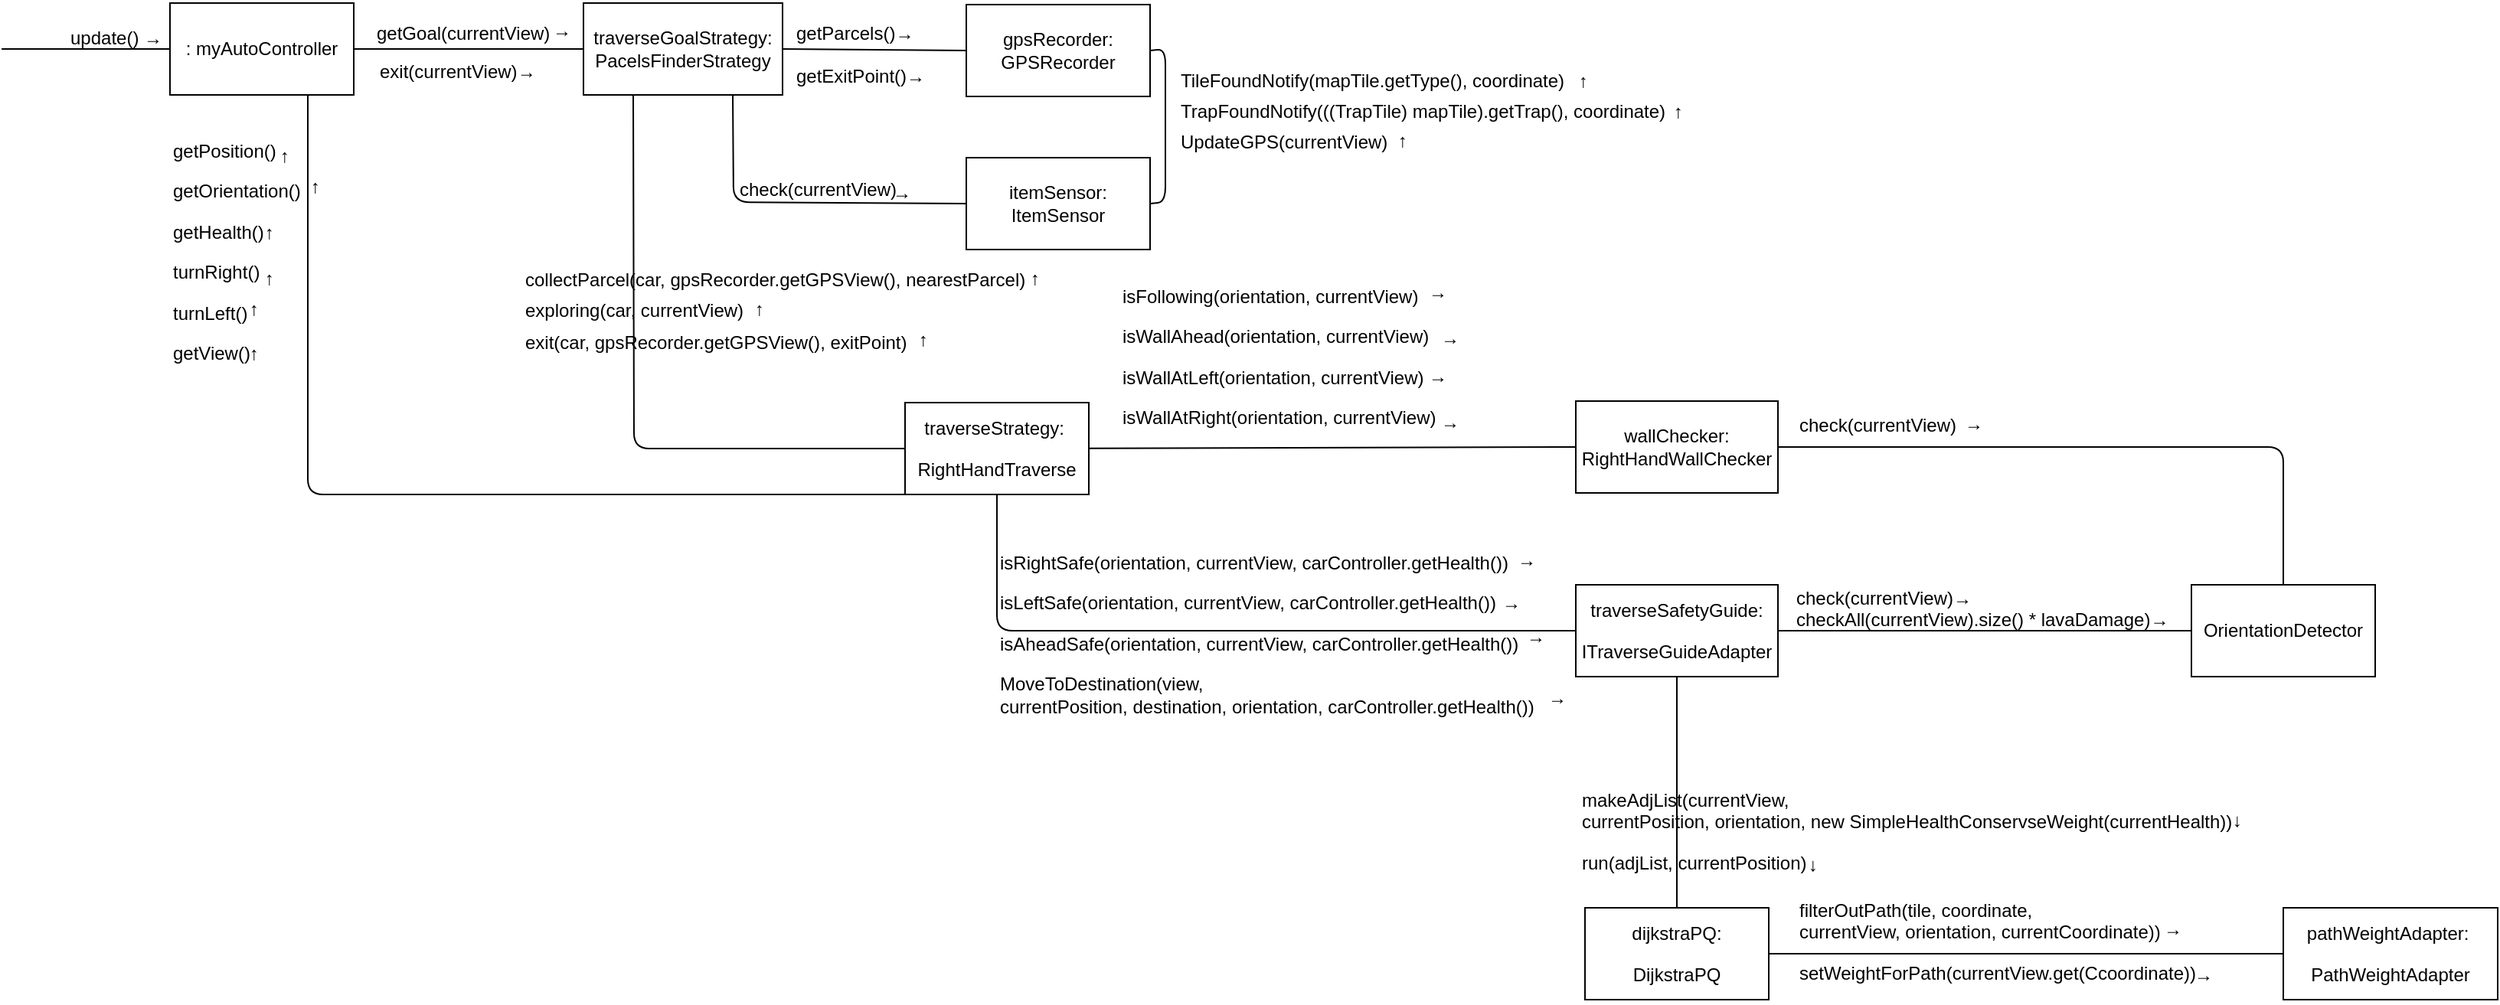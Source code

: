 <mxfile version="10.7.1" type="device"><diagram id="2ETvkX_9D7WyKVHAC4br" name="Page-1"><mxGraphModel dx="1398" dy="824" grid="1" gridSize="10" guides="1" tooltips="1" connect="1" arrows="1" fold="1" page="1" pageScale="1" pageWidth="1169" pageHeight="827" math="0" shadow="0"><root><mxCell id="0"/><mxCell id="1" parent="0"/><mxCell id="NJJdspOOi-2Px1078iys-1" value=": myAutoController" style="rounded=0;whiteSpace=wrap;html=1;" parent="1" vertex="1"><mxGeometry x="120" y="20" width="120" height="60" as="geometry"/></mxCell><mxCell id="NJJdspOOi-2Px1078iys-2" value="" style="endArrow=none;html=1;entryX=0;entryY=0.5;entryDx=0;entryDy=0;" parent="1" target="NJJdspOOi-2Px1078iys-1" edge="1"><mxGeometry width="50" height="50" relative="1" as="geometry"><mxPoint x="10" y="50" as="sourcePoint"/><mxPoint x="70" y="50" as="targetPoint"/></mxGeometry></mxCell><mxCell id="NJJdspOOi-2Px1078iys-3" value="update()&amp;nbsp;&lt;span&gt;→&lt;/span&gt;&lt;br&gt;" style="text;html=1;resizable=0;points=[];autosize=1;align=left;verticalAlign=top;spacingTop=-4;" parent="1" vertex="1"><mxGeometry x="53" y="33" width="80" height="20" as="geometry"/></mxCell><mxCell id="NJJdspOOi-2Px1078iys-4" value="&lt;span&gt;traverseGoalStrategy&lt;/span&gt;: PacelsFinderStrategy" style="rounded=0;whiteSpace=wrap;html=1;" parent="1" vertex="1"><mxGeometry x="390" y="20" width="130" height="60" as="geometry"/></mxCell><mxCell id="NJJdspOOi-2Px1078iys-5" value="" style="endArrow=none;html=1;entryX=0;entryY=0.5;entryDx=0;entryDy=0;exitX=1;exitY=0.5;exitDx=0;exitDy=0;" parent="1" source="NJJdspOOi-2Px1078iys-1" target="NJJdspOOi-2Px1078iys-4" edge="1"><mxGeometry width="50" height="50" relative="1" as="geometry"><mxPoint x="260" y="100" as="sourcePoint"/><mxPoint x="310" y="50" as="targetPoint"/></mxGeometry></mxCell><mxCell id="NJJdspOOi-2Px1078iys-7" value="&lt;pre&gt;&lt;font face=&quot;Helvetica&quot;&gt;getGoal(currentView)&lt;/font&gt;&lt;/pre&gt;&lt;br&gt;" style="text;html=1;resizable=0;points=[];autosize=1;align=left;verticalAlign=top;spacingTop=-4;" parent="1" vertex="1"><mxGeometry x="252.5" y="18" width="130" height="50" as="geometry"/></mxCell><mxCell id="NJJdspOOi-2Px1078iys-9" value="exit(currentView)&lt;span&gt;→&lt;/span&gt;" style="text;html=1;resizable=0;points=[];autosize=1;align=left;verticalAlign=top;spacingTop=-4;" parent="1" vertex="1"><mxGeometry x="255" y="55" width="120" height="20" as="geometry"/></mxCell><mxCell id="NJJdspOOi-2Px1078iys-10" value="&lt;span&gt;gpsRecorder:&lt;br&gt;&lt;/span&gt;GPSRecorder" style="rounded=0;whiteSpace=wrap;html=1;" parent="1" vertex="1"><mxGeometry x="640" y="21" width="120" height="60" as="geometry"/></mxCell><mxCell id="NJJdspOOi-2Px1078iys-11" value="&lt;span&gt;itemSensor:&lt;br&gt;&lt;/span&gt;ItemSensor" style="rounded=0;whiteSpace=wrap;html=1;" parent="1" vertex="1"><mxGeometry x="640" y="121" width="120" height="60" as="geometry"/></mxCell><mxCell id="NJJdspOOi-2Px1078iys-12" value="" style="endArrow=none;html=1;strokeWidth=1;fillColor=#000000;fontSize=19;entryX=0;entryY=0.5;entryDx=0;entryDy=0;exitX=1;exitY=0.5;exitDx=0;exitDy=0;" parent="1" source="NJJdspOOi-2Px1078iys-4" target="NJJdspOOi-2Px1078iys-10" edge="1"><mxGeometry width="50" height="50" relative="1" as="geometry"><mxPoint x="550" y="111.242" as="sourcePoint"/><mxPoint x="574.299" y="50" as="targetPoint"/></mxGeometry></mxCell><mxCell id="NJJdspOOi-2Px1078iys-13" value="getParcels()&lt;span&gt;→&lt;/span&gt;" style="text;html=1;resizable=0;points=[];autosize=1;align=left;verticalAlign=top;spacingTop=-4;" parent="1" vertex="1"><mxGeometry x="527" y="30" width="90" height="20" as="geometry"/></mxCell><mxCell id="NJJdspOOi-2Px1078iys-14" value="" style="endArrow=none;html=1;strokeWidth=1;fillColor=#000000;fontSize=19;entryX=0;entryY=0.5;entryDx=0;entryDy=0;exitX=0.75;exitY=1;exitDx=0;exitDy=0;" parent="1" source="NJJdspOOi-2Px1078iys-4" target="NJJdspOOi-2Px1078iys-11" edge="1"><mxGeometry width="50" height="50" relative="1" as="geometry"><mxPoint x="480" y="171.242" as="sourcePoint"/><mxPoint x="504.299" y="110" as="targetPoint"/><Array as="points"><mxPoint x="488" y="150"/></Array></mxGeometry></mxCell><mxCell id="NJJdspOOi-2Px1078iys-15" value="&lt;pre&gt;&lt;font face=&quot;Helvetica&quot;&gt;check(currentView)&lt;/font&gt;&lt;/pre&gt;" style="text;html=1;resizable=0;points=[];autosize=1;align=left;verticalAlign=top;spacingTop=-4;" parent="1" vertex="1"><mxGeometry x="490" y="120" width="120" height="40" as="geometry"/></mxCell><mxCell id="NJJdspOOi-2Px1078iys-16" value="&lt;pre&gt;&lt;font face=&quot;Helvetica&quot;&gt;traverseStrategy: &lt;/font&gt;&lt;/pre&gt;&lt;pre&gt;&lt;font face=&quot;Helvetica&quot;&gt;RightHandTraverse&lt;/font&gt;&lt;/pre&gt;" style="rounded=0;whiteSpace=wrap;html=1;" parent="1" vertex="1"><mxGeometry x="600" y="281" width="120" height="60" as="geometry"/></mxCell><mxCell id="NJJdspOOi-2Px1078iys-17" value="" style="endArrow=none;html=1;strokeWidth=1;fillColor=#000000;fontSize=19;entryX=0.25;entryY=1;entryDx=0;entryDy=0;exitX=0;exitY=0.5;exitDx=0;exitDy=0;" parent="1" source="NJJdspOOi-2Px1078iys-16" target="NJJdspOOi-2Px1078iys-4" edge="1"><mxGeometry width="50" height="50" relative="1" as="geometry"><mxPoint x="400" y="161.242" as="sourcePoint"/><mxPoint x="424.299" y="100" as="targetPoint"/><Array as="points"><mxPoint x="423" y="311"/></Array></mxGeometry></mxCell><mxCell id="VvwNFP_19OMt3ksgo-ig-1" value="&lt;pre&gt;&lt;font face=&quot;Helvetica&quot;&gt;collectParcel(&lt;span&gt;car&lt;/span&gt;&lt;span&gt;, &lt;/span&gt;&lt;span&gt;gpsRecorder&lt;/span&gt;.getGPSView()&lt;span&gt;, &lt;/span&gt;nearestParcel)&lt;/font&gt;&lt;/pre&gt;" style="text;html=1;resizable=0;points=[];autosize=1;align=left;verticalAlign=top;spacingTop=-4;" parent="1" vertex="1"><mxGeometry x="350" y="179" width="340" height="40" as="geometry"/></mxCell><mxCell id="VvwNFP_19OMt3ksgo-ig-2" value="&lt;pre&gt;&lt;font face=&quot;Helvetica&quot;&gt;exploring(&lt;span&gt;car&lt;/span&gt;&lt;span&gt;, &lt;/span&gt;currentView)&lt;/font&gt;&lt;/pre&gt;" style="text;html=1;resizable=0;points=[];autosize=1;align=left;verticalAlign=top;spacingTop=-4;" parent="1" vertex="1"><mxGeometry x="350" y="199" width="160" height="40" as="geometry"/></mxCell><mxCell id="VvwNFP_19OMt3ksgo-ig-5" value="&lt;pre&gt;&lt;font face=&quot;Helvetica&quot;&gt;exit(&lt;span&gt;car&lt;/span&gt;&lt;span&gt;, &lt;/span&gt;&lt;span&gt;gpsRecorder&lt;/span&gt;.getGPSView()&lt;span&gt;, &lt;/span&gt;exitPoint)&lt;/font&gt;&lt;/pre&gt;" style="text;html=1;resizable=0;points=[];autosize=1;align=left;verticalAlign=top;spacingTop=-4;" parent="1" vertex="1"><mxGeometry x="350" y="220" width="270" height="40" as="geometry"/></mxCell><mxCell id="VvwNFP_19OMt3ksgo-ig-6" value="" style="endArrow=none;html=1;exitX=1;exitY=0.5;exitDx=0;exitDy=0;entryX=1;entryY=0.5;entryDx=0;entryDy=0;" parent="1" source="NJJdspOOi-2Px1078iys-11" target="NJJdspOOi-2Px1078iys-10" edge="1"><mxGeometry width="50" height="50" relative="1" as="geometry"><mxPoint x="760" y="150" as="sourcePoint"/><mxPoint x="810" y="100" as="targetPoint"/><Array as="points"><mxPoint x="770" y="150"/><mxPoint x="770" y="50"/></Array></mxGeometry></mxCell><mxCell id="VvwNFP_19OMt3ksgo-ig-7" value="&lt;div&gt;TileFoundNotify(mapTile.getType()&lt;span&gt;, &lt;/span&gt;coordinate)&amp;nbsp;&amp;nbsp;&lt;/div&gt;&lt;br&gt;" style="text;html=1;resizable=0;points=[];autosize=1;align=left;verticalAlign=top;spacingTop=-4;fontFamily=Helvetica;" parent="1" vertex="1"><mxGeometry x="778" y="61" width="270" height="30" as="geometry"/></mxCell><mxCell id="VvwNFP_19OMt3ksgo-ig-8" value="&lt;div&gt;TrapFoundNotify(((TrapTile) mapTile).getTrap()&lt;span&gt;, &lt;/span&gt;coordinate)&lt;/div&gt;" style="text;html=1;resizable=0;points=[];autosize=1;align=left;verticalAlign=top;spacingTop=-4;fontFamily=Helvetica;" parent="1" vertex="1"><mxGeometry x="778" y="81" width="440" height="40" as="geometry"/></mxCell><mxCell id="VvwNFP_19OMt3ksgo-ig-9" value="&lt;div&gt;UpdateGPS(currentView)&lt;/div&gt;" style="text;html=1;resizable=0;points=[];autosize=1;align=left;verticalAlign=top;spacingTop=-4;fontFamily=Helvetica;" parent="1" vertex="1"><mxGeometry x="778" y="101" width="170" height="40" as="geometry"/></mxCell><mxCell id="VvwNFP_19OMt3ksgo-ig-12" value="wallChecker:&lt;br&gt;RightHandWallChecker&lt;br&gt;" style="rounded=0;whiteSpace=wrap;html=1;fontFamily=Helvetica;" parent="1" vertex="1"><mxGeometry x="1038" y="280" width="132" height="60" as="geometry"/></mxCell><mxCell id="VvwNFP_19OMt3ksgo-ig-13" value="&lt;pre&gt;&lt;font face=&quot;Helvetica&quot;&gt;traverseSafetyGuide&lt;span&gt;:&lt;/span&gt;&lt;/font&gt;&lt;/pre&gt;&lt;pre&gt;&lt;pre&gt;&lt;font face=&quot;Helvetica&quot;&gt;ITraverseGuideAdapter&lt;/font&gt;&lt;/pre&gt;&lt;/pre&gt;" style="rounded=0;whiteSpace=wrap;html=1;fontFamily=Helvetica;" parent="1" vertex="1"><mxGeometry x="1038" y="400" width="132" height="60" as="geometry"/></mxCell><mxCell id="VvwNFP_19OMt3ksgo-ig-14" value="" style="endArrow=none;html=1;fontFamily=Helvetica;entryX=0.25;entryY=1;entryDx=0;entryDy=0;exitX=0.75;exitY=1;exitDx=0;exitDy=0;" parent="1" source="NJJdspOOi-2Px1078iys-1" target="NJJdspOOi-2Px1078iys-16" edge="1"><mxGeometry width="50" height="50" relative="1" as="geometry"><mxPoint x="530" y="330" as="sourcePoint"/><mxPoint x="580" y="280" as="targetPoint"/><Array as="points"><mxPoint x="210" y="341"/></Array></mxGeometry></mxCell><mxCell id="VvwNFP_19OMt3ksgo-ig-15" value="&lt;pre&gt;&lt;font face=&quot;Helvetica&quot;&gt;getPosition()&lt;/font&gt;&lt;/pre&gt;&lt;pre&gt;&lt;pre&gt;&lt;font face=&quot;Helvetica&quot;&gt;getOrientation()&lt;/font&gt;&lt;/pre&gt;&lt;pre&gt;&lt;font face=&quot;Helvetica&quot;&gt;getHealth()&lt;/font&gt;&lt;/pre&gt;&lt;pre&gt;&lt;font face=&quot;Helvetica&quot;&gt;turnRight()&lt;/font&gt;&lt;/pre&gt;&lt;pre&gt;&lt;font face=&quot;Helvetica&quot;&gt;turnLeft()&lt;/font&gt;&lt;/pre&gt;&lt;pre&gt;&lt;font face=&quot;Helvetica&quot;&gt;getView()&lt;/font&gt;&lt;/pre&gt;&lt;/pre&gt;" style="text;html=1;resizable=0;points=[];autosize=1;align=left;verticalAlign=top;spacingTop=-4;fontFamily=Helvetica;" parent="1" vertex="1"><mxGeometry x="120" y="95" width="100" height="170" as="geometry"/></mxCell><mxCell id="VvwNFP_19OMt3ksgo-ig-16" value="" style="endArrow=none;html=1;fontFamily=Helvetica;entryX=0;entryY=0.5;entryDx=0;entryDy=0;" parent="1" source="NJJdspOOi-2Px1078iys-16" target="VvwNFP_19OMt3ksgo-ig-12" edge="1"><mxGeometry width="50" height="50" relative="1" as="geometry"><mxPoint x="760" y="371" as="sourcePoint"/><mxPoint x="810" y="321" as="targetPoint"/></mxGeometry></mxCell><mxCell id="VvwNFP_19OMt3ksgo-ig-17" value="&lt;pre&gt;&lt;font face=&quot;Helvetica&quot;&gt;isFollowing(orientation&lt;span&gt;, &lt;/span&gt;currentView)&lt;/font&gt;&lt;/pre&gt;&lt;pre&gt;&lt;pre&gt;&lt;font face=&quot;Helvetica&quot;&gt;isWallAhead(orientation&lt;span&gt;, &lt;/span&gt;currentView)&lt;/font&gt;&lt;/pre&gt;&lt;pre&gt;&lt;pre&gt;&lt;font face=&quot;Helvetica&quot;&gt;isWallAtLeft(orientation&lt;span&gt;, &lt;/span&gt;currentView)&lt;/font&gt;&lt;/pre&gt;&lt;pre&gt;&lt;pre&gt;&lt;font face=&quot;Helvetica&quot;&gt;isWallAtRight(orientation&lt;span&gt;, &lt;/span&gt;currentView)&lt;/font&gt;&lt;/pre&gt;&lt;/pre&gt;&lt;/pre&gt;&lt;/pre&gt;" style="text;html=1;resizable=0;points=[];autosize=1;align=left;verticalAlign=top;spacingTop=-4;fontFamily=Helvetica;" parent="1" vertex="1"><mxGeometry x="740" y="190" width="220" height="120" as="geometry"/></mxCell><mxCell id="VvwNFP_19OMt3ksgo-ig-18" value="" style="endArrow=none;html=1;fontFamily=Helvetica;entryX=0;entryY=0.5;entryDx=0;entryDy=0;exitX=0.5;exitY=1;exitDx=0;exitDy=0;" parent="1" source="NJJdspOOi-2Px1078iys-16" target="VvwNFP_19OMt3ksgo-ig-13" edge="1"><mxGeometry width="50" height="50" relative="1" as="geometry"><mxPoint x="640" y="461" as="sourcePoint"/><mxPoint x="690" y="411" as="targetPoint"/><Array as="points"><mxPoint x="660" y="430"/></Array></mxGeometry></mxCell><mxCell id="VvwNFP_19OMt3ksgo-ig-19" value="&lt;pre&gt;&lt;font face=&quot;Helvetica&quot;&gt;isRightSafe(orientation&lt;span&gt;, &lt;/span&gt;currentView&lt;span&gt;, &lt;/span&gt;carController.getHealth())&lt;/font&gt;&lt;/pre&gt;&lt;pre&gt;&lt;pre&gt;&lt;font face=&quot;Helvetica&quot;&gt;isLeftSafe(orientation&lt;span&gt;, &lt;/span&gt;currentView&lt;span&gt;, &lt;/span&gt;carController.getHealth())&lt;/font&gt;&lt;/pre&gt;&lt;pre&gt;&lt;pre&gt;&lt;font face=&quot;Helvetica&quot;&gt;isAheadSafe(orientation&lt;span&gt;, &lt;/span&gt;currentView&lt;span&gt;, &lt;/span&gt;carController.getHealth())&lt;/font&gt;&lt;/pre&gt;&lt;pre&gt;&lt;pre&gt;&lt;pre&gt;&lt;font face=&quot;Helvetica&quot;&gt;MoveToDestination(view&lt;span&gt;,&lt;br&gt;&lt;/span&gt;currentPosition&lt;span&gt;, &lt;/span&gt;destination&lt;span&gt;, &lt;/span&gt;orientation&lt;span&gt;, &lt;/span&gt;carController.getHealth())&lt;/font&gt;&lt;/pre&gt;&lt;/pre&gt;&lt;/pre&gt;&lt;/pre&gt;&lt;/pre&gt;" style="text;html=1;resizable=0;points=[];autosize=1;align=left;verticalAlign=top;spacingTop=-4;fontFamily=Helvetica;" parent="1" vertex="1"><mxGeometry x="660" y="364" width="360" height="130" as="geometry"/></mxCell><mxCell id="VvwNFP_19OMt3ksgo-ig-20" value="OrientationDetector" style="rounded=0;whiteSpace=wrap;html=1;fontFamily=Helvetica;" parent="1" vertex="1"><mxGeometry x="1440" y="400" width="120" height="60" as="geometry"/></mxCell><mxCell id="VvwNFP_19OMt3ksgo-ig-21" value="" style="endArrow=none;html=1;fontFamily=Helvetica;entryX=0;entryY=0.5;entryDx=0;entryDy=0;exitX=1;exitY=0.5;exitDx=0;exitDy=0;" parent="1" source="VvwNFP_19OMt3ksgo-ig-13" target="VvwNFP_19OMt3ksgo-ig-20" edge="1"><mxGeometry width="50" height="50" relative="1" as="geometry"><mxPoint x="1230" y="471" as="sourcePoint"/><mxPoint x="1280" y="421" as="targetPoint"/></mxGeometry></mxCell><mxCell id="VvwNFP_19OMt3ksgo-ig-22" value="check(currentView)&lt;span&gt;→&lt;/span&gt;&lt;br&gt;checkAll(&lt;span&gt;currentView).size() * &lt;/span&gt;&lt;span&gt;lavaDamage&lt;/span&gt;&lt;span&gt;)&lt;/span&gt;&lt;span&gt;→&lt;/span&gt;&lt;br&gt;" style="text;html=1;resizable=0;points=[];autosize=1;align=left;verticalAlign=top;spacingTop=-4;fontFamily=Helvetica;" parent="1" vertex="1"><mxGeometry x="1180" y="399" width="260" height="30" as="geometry"/></mxCell><mxCell id="VvwNFP_19OMt3ksgo-ig-23" value="" style="endArrow=none;html=1;fontFamily=Helvetica;exitX=1;exitY=0.5;exitDx=0;exitDy=0;entryX=0.5;entryY=0;entryDx=0;entryDy=0;" parent="1" source="VvwNFP_19OMt3ksgo-ig-12" target="VvwNFP_19OMt3ksgo-ig-20" edge="1"><mxGeometry width="50" height="50" relative="1" as="geometry"><mxPoint x="1250" y="351" as="sourcePoint"/><mxPoint x="1300" y="301" as="targetPoint"/><Array as="points"><mxPoint x="1500" y="310"/></Array></mxGeometry></mxCell><mxCell id="VvwNFP_19OMt3ksgo-ig-24" value="check(currentView)&lt;br&gt;&lt;br&gt;" style="text;html=1;resizable=0;points=[];autosize=1;align=left;verticalAlign=top;spacingTop=-4;fontFamily=Helvetica;" parent="1" vertex="1"><mxGeometry x="1182" y="285.5" width="120" height="30" as="geometry"/></mxCell><mxCell id="VvwNFP_19OMt3ksgo-ig-25" value="&lt;pre&gt;&lt;font face=&quot;Helvetica&quot;&gt;dijkstraPQ:&lt;/font&gt;&lt;/pre&gt;&lt;pre&gt;&lt;font face=&quot;Helvetica&quot;&gt;DijkstraPQ&lt;/font&gt;&lt;/pre&gt;" style="rounded=0;whiteSpace=wrap;html=1;fontFamily=Helvetica;" parent="1" vertex="1"><mxGeometry x="1044" y="611" width="120" height="60" as="geometry"/></mxCell><mxCell id="VvwNFP_19OMt3ksgo-ig-26" value="" style="endArrow=none;html=1;fontFamily=Helvetica;entryX=0.5;entryY=1;entryDx=0;entryDy=0;exitX=0.5;exitY=0;exitDx=0;exitDy=0;" parent="1" source="VvwNFP_19OMt3ksgo-ig-25" target="VvwNFP_19OMt3ksgo-ig-13" edge="1"><mxGeometry width="50" height="50" relative="1" as="geometry"><mxPoint x="1010" y="561" as="sourcePoint"/><mxPoint x="1060" y="511" as="targetPoint"/></mxGeometry></mxCell><mxCell id="VvwNFP_19OMt3ksgo-ig-28" value="&lt;pre&gt;&lt;pre&gt;&lt;font face=&quot;Helvetica&quot;&gt;pathWeightAdapter: &lt;/font&gt;&lt;/pre&gt;&lt;pre&gt;&lt;font face=&quot;Helvetica&quot;&gt;PathWeightAdapter&lt;/font&gt;&lt;/pre&gt;&lt;/pre&gt;" style="rounded=0;whiteSpace=wrap;html=1;fontFamily=Helvetica;" parent="1" vertex="1"><mxGeometry x="1500" y="611" width="140" height="60" as="geometry"/></mxCell><mxCell id="VvwNFP_19OMt3ksgo-ig-30" value="&lt;pre&gt;&lt;font face=&quot;Helvetica&quot;&gt;makeAdjList(currentView&lt;span&gt;,&lt;br&gt;&lt;/span&gt;currentPosition&lt;span&gt;, &lt;/span&gt;orientation&lt;span&gt;, new &lt;/span&gt;SimpleHealthConservseWeight(currentHealth))&lt;/font&gt;&lt;/pre&gt;&lt;pre&gt;&lt;pre&gt;&lt;font face=&quot;Helvetica&quot;&gt;run(adjList&lt;span&gt;, &lt;/span&gt;currentPosition)&lt;/font&gt;&lt;/pre&gt;&lt;/pre&gt;" style="text;html=1;resizable=0;points=[];autosize=1;align=left;verticalAlign=top;spacingTop=-4;fontFamily=Helvetica;" parent="1" vertex="1"><mxGeometry x="1040" y="519" width="440" height="80" as="geometry"/></mxCell><mxCell id="VvwNFP_19OMt3ksgo-ig-31" value="" style="endArrow=none;html=1;fontFamily=Helvetica;exitX=1;exitY=0.5;exitDx=0;exitDy=0;entryX=0;entryY=0.5;entryDx=0;entryDy=0;" parent="1" source="VvwNFP_19OMt3ksgo-ig-25" target="VvwNFP_19OMt3ksgo-ig-28" edge="1"><mxGeometry width="50" height="50" relative="1" as="geometry"><mxPoint x="1260" y="671" as="sourcePoint"/><mxPoint x="1310" y="621" as="targetPoint"/></mxGeometry></mxCell><mxCell id="VvwNFP_19OMt3ksgo-ig-32" value="&lt;pre&gt;&lt;font face=&quot;Helvetica&quot;&gt;filterOutPath(tile&lt;span&gt;, &lt;/span&gt;coordinate&lt;span&gt;,&lt;br&gt;&lt;/span&gt;currentView&lt;span&gt;, &lt;/span&gt;orientation&lt;span&gt;, &lt;/span&gt;currentCoordinate))&lt;/font&gt;&lt;/pre&gt;&lt;pre&gt;&lt;pre&gt;&lt;font face=&quot;Helvetica&quot;&gt;setWeightForPath(currentView.get(Ccoordinate))&lt;/font&gt;&lt;/pre&gt;&lt;/pre&gt;" style="text;html=1;resizable=0;points=[];autosize=1;align=left;verticalAlign=top;spacingTop=-4;fontFamily=Helvetica;" parent="1" vertex="1"><mxGeometry x="1182" y="591" width="270" height="80" as="geometry"/></mxCell><mxCell id="LK8lJsNKXMGuL2tx3QIK-1" value="&lt;span&gt;→&lt;/span&gt;" style="text;html=1;resizable=0;points=[];autosize=1;align=left;verticalAlign=top;spacingTop=-4;" vertex="1" parent="1"><mxGeometry x="367.5" y="28" width="30" height="20" as="geometry"/></mxCell><mxCell id="LK8lJsNKXMGuL2tx3QIK-2" value="getExitPoint()&lt;span&gt;→&lt;/span&gt;" style="text;html=1;resizable=0;points=[];autosize=1;align=left;verticalAlign=top;spacingTop=-4;" vertex="1" parent="1"><mxGeometry x="527" y="58" width="100" height="20" as="geometry"/></mxCell><mxCell id="LK8lJsNKXMGuL2tx3QIK-4" value="&lt;span&gt;↑&lt;/span&gt;" style="text;html=1;resizable=0;points=[];autosize=1;align=left;verticalAlign=top;spacingTop=-4;" vertex="1" parent="1"><mxGeometry x="1038" y="61" width="20" height="20" as="geometry"/></mxCell><mxCell id="LK8lJsNKXMGuL2tx3QIK-5" value="&lt;span&gt;↑&lt;/span&gt;" style="text;html=1;resizable=0;points=[];autosize=1;align=left;verticalAlign=top;spacingTop=-4;" vertex="1" parent="1"><mxGeometry x="1100" y="81" width="20" height="20" as="geometry"/></mxCell><mxCell id="LK8lJsNKXMGuL2tx3QIK-6" value="&lt;span&gt;↑&lt;/span&gt;" style="text;html=1;resizable=0;points=[];autosize=1;align=left;verticalAlign=top;spacingTop=-4;" vertex="1" parent="1"><mxGeometry x="920" y="100" width="20" height="20" as="geometry"/></mxCell><mxCell id="LK8lJsNKXMGuL2tx3QIK-7" value="&lt;span&gt;↑&lt;/span&gt;" style="text;html=1;resizable=0;points=[];autosize=1;align=left;verticalAlign=top;spacingTop=-4;" vertex="1" parent="1"><mxGeometry x="190" y="110" width="20" height="20" as="geometry"/></mxCell><mxCell id="LK8lJsNKXMGuL2tx3QIK-8" value="&lt;span&gt;↑&lt;/span&gt;" style="text;html=1;resizable=0;points=[];autosize=1;align=left;verticalAlign=top;spacingTop=-4;" vertex="1" parent="1"><mxGeometry x="210" y="130" width="20" height="20" as="geometry"/></mxCell><mxCell id="LK8lJsNKXMGuL2tx3QIK-9" value="&lt;span&gt;↑&lt;/span&gt;" style="text;html=1;resizable=0;points=[];autosize=1;align=left;verticalAlign=top;spacingTop=-4;" vertex="1" parent="1"><mxGeometry x="180.143" y="160" width="20" height="20" as="geometry"/></mxCell><mxCell id="LK8lJsNKXMGuL2tx3QIK-10" value="&lt;span&gt;↑&lt;/span&gt;" style="text;html=1;resizable=0;points=[];autosize=1;align=left;verticalAlign=top;spacingTop=-4;" vertex="1" parent="1"><mxGeometry x="180.143" y="190" width="20" height="20" as="geometry"/></mxCell><mxCell id="LK8lJsNKXMGuL2tx3QIK-11" value="&lt;span&gt;↑&lt;/span&gt;" style="text;html=1;resizable=0;points=[];autosize=1;align=left;verticalAlign=top;spacingTop=-4;" vertex="1" parent="1"><mxGeometry x="170.143" y="210" width="20" height="20" as="geometry"/></mxCell><mxCell id="LK8lJsNKXMGuL2tx3QIK-12" value="&lt;span&gt;↑&lt;/span&gt;" style="text;html=1;resizable=0;points=[];autosize=1;align=left;verticalAlign=top;spacingTop=-4;" vertex="1" parent="1"><mxGeometry x="170.143" y="239" width="20" height="20" as="geometry"/></mxCell><mxCell id="LK8lJsNKXMGuL2tx3QIK-13" value="&lt;span&gt;↑&lt;/span&gt;" style="text;html=1;resizable=0;points=[];autosize=1;align=left;verticalAlign=top;spacingTop=-4;" vertex="1" parent="1"><mxGeometry x="680.143" y="190" width="20" height="20" as="geometry"/></mxCell><mxCell id="LK8lJsNKXMGuL2tx3QIK-14" value="&lt;span&gt;↑&lt;/span&gt;" style="text;html=1;resizable=0;points=[];autosize=1;align=left;verticalAlign=top;spacingTop=-4;" vertex="1" parent="1"><mxGeometry x="500.143" y="210" width="20" height="20" as="geometry"/></mxCell><mxCell id="LK8lJsNKXMGuL2tx3QIK-15" value="&lt;span&gt;↑&lt;/span&gt;" style="text;html=1;resizable=0;points=[];autosize=1;align=left;verticalAlign=top;spacingTop=-4;" vertex="1" parent="1"><mxGeometry x="607.143" y="230" width="20" height="20" as="geometry"/></mxCell><mxCell id="LK8lJsNKXMGuL2tx3QIK-16" value="→" style="text;html=1;" vertex="1" parent="1"><mxGeometry x="590" y="130" width="40" height="30" as="geometry"/></mxCell><mxCell id="LK8lJsNKXMGuL2tx3QIK-17" value="→" style="text;html=1;" vertex="1" parent="1"><mxGeometry x="940" y="195" width="40" height="30" as="geometry"/></mxCell><mxCell id="LK8lJsNKXMGuL2tx3QIK-18" value="→" style="text;html=1;" vertex="1" parent="1"><mxGeometry x="948" y="225" width="40" height="30" as="geometry"/></mxCell><mxCell id="LK8lJsNKXMGuL2tx3QIK-19" value="→" style="text;html=1;" vertex="1" parent="1"><mxGeometry x="940" y="250" width="40" height="30" as="geometry"/></mxCell><mxCell id="LK8lJsNKXMGuL2tx3QIK-20" value="→" style="text;html=1;" vertex="1" parent="1"><mxGeometry x="948" y="280" width="40" height="30" as="geometry"/></mxCell><mxCell id="LK8lJsNKXMGuL2tx3QIK-22" value="→" style="text;html=1;" vertex="1" parent="1"><mxGeometry x="1290" y="281" width="40" height="30" as="geometry"/></mxCell><mxCell id="LK8lJsNKXMGuL2tx3QIK-24" value="→" style="text;html=1;" vertex="1" parent="1"><mxGeometry x="998" y="370" width="40" height="30" as="geometry"/></mxCell><mxCell id="LK8lJsNKXMGuL2tx3QIK-25" value="→" style="text;html=1;" vertex="1" parent="1"><mxGeometry x="988" y="398" width="40" height="30" as="geometry"/></mxCell><mxCell id="LK8lJsNKXMGuL2tx3QIK-26" value="→" style="text;html=1;" vertex="1" parent="1"><mxGeometry x="1004" y="420" width="40" height="30" as="geometry"/></mxCell><mxCell id="LK8lJsNKXMGuL2tx3QIK-27" value="→" style="text;html=1;" vertex="1" parent="1"><mxGeometry x="1018" y="460" width="40" height="30" as="geometry"/></mxCell><mxCell id="LK8lJsNKXMGuL2tx3QIK-28" value="→" style="text;html=1;" vertex="1" parent="1"><mxGeometry x="1420" y="611" width="40" height="30" as="geometry"/></mxCell><mxCell id="LK8lJsNKXMGuL2tx3QIK-29" value="→" style="text;html=1;" vertex="1" parent="1"><mxGeometry x="1440" y="641" width="40" height="30" as="geometry"/></mxCell><mxCell id="LK8lJsNKXMGuL2tx3QIK-30" value="↓" style="text;html=1;" vertex="1" parent="1"><mxGeometry x="1465" y="540" width="30" height="30" as="geometry"/></mxCell><mxCell id="LK8lJsNKXMGuL2tx3QIK-31" value="↓" style="text;html=1;" vertex="1" parent="1"><mxGeometry x="1188" y="569" width="30" height="30" as="geometry"/></mxCell></root></mxGraphModel></diagram></mxfile>